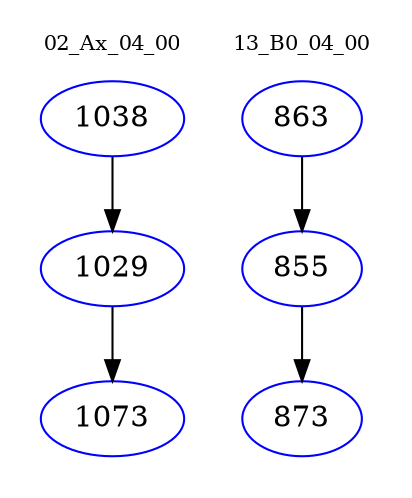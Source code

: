 digraph{
subgraph cluster_0 {
color = white
label = "02_Ax_04_00";
fontsize=10;
T0_1038 [label="1038", color="blue"]
T0_1038 -> T0_1029 [color="black"]
T0_1029 [label="1029", color="blue"]
T0_1029 -> T0_1073 [color="black"]
T0_1073 [label="1073", color="blue"]
}
subgraph cluster_1 {
color = white
label = "13_B0_04_00";
fontsize=10;
T1_863 [label="863", color="blue"]
T1_863 -> T1_855 [color="black"]
T1_855 [label="855", color="blue"]
T1_855 -> T1_873 [color="black"]
T1_873 [label="873", color="blue"]
}
}
